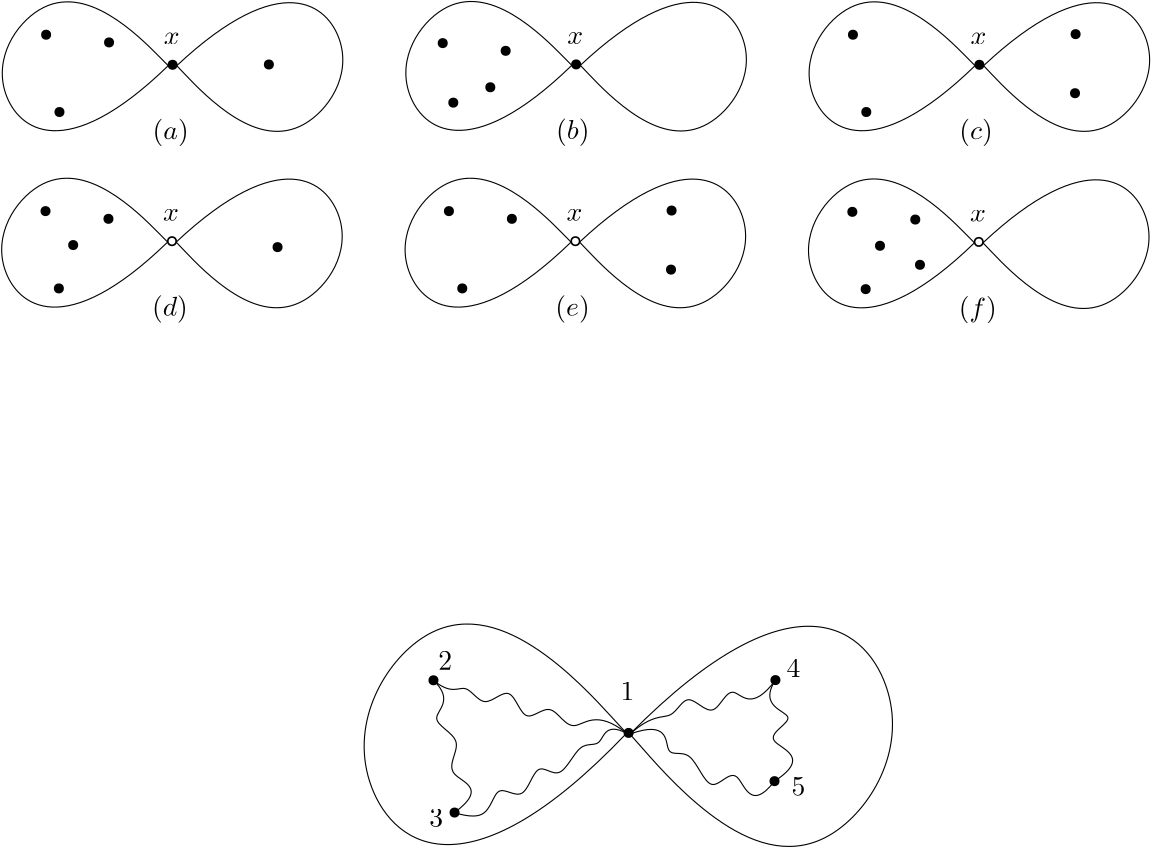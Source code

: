 <?xml version="1.0"?>
<!DOCTYPE ipe SYSTEM "ipe.dtd">
<ipe version="70218" creator="Ipe 7.2.29">
<info created="D:20250222130651" modified="D:20250222134510"/>
<ipestyle name="basic">
<symbol name="arrow/arc(spx)">
<path stroke="sym-stroke" fill="sym-stroke" pen="sym-pen">
0 0 m
-1 0.333 l
-1 -0.333 l
h
</path>
</symbol>
<symbol name="arrow/farc(spx)">
<path stroke="sym-stroke" fill="white" pen="sym-pen">
0 0 m
-1 0.333 l
-1 -0.333 l
h
</path>
</symbol>
<symbol name="arrow/ptarc(spx)">
<path stroke="sym-stroke" fill="sym-stroke" pen="sym-pen">
0 0 m
-1 0.333 l
-0.8 0 l
-1 -0.333 l
h
</path>
</symbol>
<symbol name="arrow/fptarc(spx)">
<path stroke="sym-stroke" fill="white" pen="sym-pen">
0 0 m
-1 0.333 l
-0.8 0 l
-1 -0.333 l
h
</path>
</symbol>
<symbol name="mark/circle(sx)" transformations="translations">
<path fill="sym-stroke">
0.6 0 0 0.6 0 0 e
0.4 0 0 0.4 0 0 e
</path>
</symbol>
<symbol name="mark/disk(sx)" transformations="translations">
<path fill="sym-stroke">
0.6 0 0 0.6 0 0 e
</path>
</symbol>
<symbol name="mark/fdisk(sfx)" transformations="translations">
<group>
<path fill="sym-fill">
0.5 0 0 0.5 0 0 e
</path>
<path fill="sym-stroke" fillrule="eofill">
0.6 0 0 0.6 0 0 e
0.4 0 0 0.4 0 0 e
</path>
</group>
</symbol>
<symbol name="mark/box(sx)" transformations="translations">
<path fill="sym-stroke" fillrule="eofill">
-0.6 -0.6 m
0.6 -0.6 l
0.6 0.6 l
-0.6 0.6 l
h
-0.4 -0.4 m
0.4 -0.4 l
0.4 0.4 l
-0.4 0.4 l
h
</path>
</symbol>
<symbol name="mark/square(sx)" transformations="translations">
<path fill="sym-stroke">
-0.6 -0.6 m
0.6 -0.6 l
0.6 0.6 l
-0.6 0.6 l
h
</path>
</symbol>
<symbol name="mark/fsquare(sfx)" transformations="translations">
<group>
<path fill="sym-fill">
-0.5 -0.5 m
0.5 -0.5 l
0.5 0.5 l
-0.5 0.5 l
h
</path>
<path fill="sym-stroke" fillrule="eofill">
-0.6 -0.6 m
0.6 -0.6 l
0.6 0.6 l
-0.6 0.6 l
h
-0.4 -0.4 m
0.4 -0.4 l
0.4 0.4 l
-0.4 0.4 l
h
</path>
</group>
</symbol>
<symbol name="mark/cross(sx)" transformations="translations">
<group>
<path fill="sym-stroke">
-0.43 -0.57 m
0.57 0.43 l
0.43 0.57 l
-0.57 -0.43 l
h
</path>
<path fill="sym-stroke">
-0.43 0.57 m
0.57 -0.43 l
0.43 -0.57 l
-0.57 0.43 l
h
</path>
</group>
</symbol>
<symbol name="arrow/fnormal(spx)">
<path stroke="sym-stroke" fill="white" pen="sym-pen">
0 0 m
-1 0.333 l
-1 -0.333 l
h
</path>
</symbol>
<symbol name="arrow/pointed(spx)">
<path stroke="sym-stroke" fill="sym-stroke" pen="sym-pen">
0 0 m
-1 0.333 l
-0.8 0 l
-1 -0.333 l
h
</path>
</symbol>
<symbol name="arrow/fpointed(spx)">
<path stroke="sym-stroke" fill="white" pen="sym-pen">
0 0 m
-1 0.333 l
-0.8 0 l
-1 -0.333 l
h
</path>
</symbol>
<symbol name="arrow/linear(spx)">
<path stroke="sym-stroke" pen="sym-pen">
-1 0.333 m
0 0 l
-1 -0.333 l
</path>
</symbol>
<symbol name="arrow/fdouble(spx)">
<path stroke="sym-stroke" fill="white" pen="sym-pen">
0 0 m
-1 0.333 l
-1 -0.333 l
h
-1 0 m
-2 0.333 l
-2 -0.333 l
h
</path>
</symbol>
<symbol name="arrow/double(spx)">
<path stroke="sym-stroke" fill="sym-stroke" pen="sym-pen">
0 0 m
-1 0.333 l
-1 -0.333 l
h
-1 0 m
-2 0.333 l
-2 -0.333 l
h
</path>
</symbol>
<symbol name="arrow/mid-normal(spx)">
<path stroke="sym-stroke" fill="sym-stroke" pen="sym-pen">
0.5 0 m
-0.5 0.333 l
-0.5 -0.333 l
h
</path>
</symbol>
<symbol name="arrow/mid-fnormal(spx)">
<path stroke="sym-stroke" fill="white" pen="sym-pen">
0.5 0 m
-0.5 0.333 l
-0.5 -0.333 l
h
</path>
</symbol>
<symbol name="arrow/mid-pointed(spx)">
<path stroke="sym-stroke" fill="sym-stroke" pen="sym-pen">
0.5 0 m
-0.5 0.333 l
-0.3 0 l
-0.5 -0.333 l
h
</path>
</symbol>
<symbol name="arrow/mid-fpointed(spx)">
<path stroke="sym-stroke" fill="white" pen="sym-pen">
0.5 0 m
-0.5 0.333 l
-0.3 0 l
-0.5 -0.333 l
h
</path>
</symbol>
<symbol name="arrow/mid-double(spx)">
<path stroke="sym-stroke" fill="sym-stroke" pen="sym-pen">
1 0 m
0 0.333 l
0 -0.333 l
h
0 0 m
-1 0.333 l
-1 -0.333 l
h
</path>
</symbol>
<symbol name="arrow/mid-fdouble(spx)">
<path stroke="sym-stroke" fill="white" pen="sym-pen">
1 0 m
0 0.333 l
0 -0.333 l
h
0 0 m
-1 0.333 l
-1 -0.333 l
h
</path>
</symbol>
<anglesize name="22.5 deg" value="22.5"/>
<anglesize name="30 deg" value="30"/>
<anglesize name="45 deg" value="45"/>
<anglesize name="60 deg" value="60"/>
<anglesize name="90 deg" value="90"/>
<arrowsize name="large" value="10"/>
<arrowsize name="small" value="5"/>
<arrowsize name="tiny" value="3"/>
<color name="blue" value="0 0 1"/>
<color name="brown" value="0.647 0.165 0.165"/>
<color name="darkblue" value="0 0 0.545"/>
<color name="darkcyan" value="0 0.545 0.545"/>
<color name="darkgray" value="0.663"/>
<color name="darkgreen" value="0 0.392 0"/>
<color name="darkmagenta" value="0.545 0 0.545"/>
<color name="darkorange" value="1 0.549 0"/>
<color name="darkred" value="0.545 0 0"/>
<color name="gold" value="1 0.843 0"/>
<color name="gray" value="0.745"/>
<color name="green" value="0 1 0"/>
<color name="lightblue" value="0.678 0.847 0.902"/>
<color name="lightcyan" value="0.878 1 1"/>
<color name="lightgray" value="0.827"/>
<color name="lightgreen" value="0.565 0.933 0.565"/>
<color name="lightyellow" value="1 1 0.878"/>
<color name="navy" value="0 0 0.502"/>
<color name="orange" value="1 0.647 0"/>
<color name="pink" value="1 0.753 0.796"/>
<color name="purple" value="0.627 0.125 0.941"/>
<color name="red" value="1 0 0"/>
<color name="seagreen" value="0.18 0.545 0.341"/>
<color name="turquoise" value="0.251 0.878 0.816"/>
<color name="violet" value="0.933 0.51 0.933"/>
<color name="yellow" value="1 1 0"/>
<dashstyle name="dash dot dotted" value="[4 2 1 2 1 2] 0"/>
<dashstyle name="dash dotted" value="[4 2 1 2] 0"/>
<dashstyle name="dashed" value="[4] 0"/>
<dashstyle name="dotted" value="[1 3] 0"/>
<gridsize name="10 pts (~3.5 mm)" value="10"/>
<gridsize name="14 pts (~5 mm)" value="14"/>
<gridsize name="16 pts (~6 mm)" value="16"/>
<gridsize name="20 pts (~7 mm)" value="20"/>
<gridsize name="28 pts (~10 mm)" value="28"/>
<gridsize name="32 pts (~12 mm)" value="32"/>
<gridsize name="4 pts" value="4"/>
<gridsize name="56 pts (~20 mm)" value="56"/>
<gridsize name="8 pts (~3 mm)" value="8"/>
<opacity name="10%" value="0.1"/>
<opacity name="30%" value="0.3"/>
<opacity name="50%" value="0.5"/>
<opacity name="75%" value="0.75"/>
<pen name="fat" value="1.2"/>
<pen name="heavier" value="0.8"/>
<pen name="ultrafat" value="2"/>
<symbolsize name="large" value="5"/>
<symbolsize name="small" value="2"/>
<symbolsize name="tiny" value="1.1"/>
<textsize name="Huge" value="\Huge"/>
<textsize name="LARGE" value="\LARGE"/>
<textsize name="Large" value="\Large"/>
<textsize name="footnote" value="\footnotesize"/>
<textsize name="huge" value="\huge"/>
<textsize name="large" value="\large"/>
<textsize name="script" value="\scriptsize"/>
<textsize name="small" value="\small"/>
<textsize name="tiny" value="\tiny"/>
<textstyle name="center" begin="\begin{center}" end="\end{center}"/>
<textstyle name="item" begin="\begin{itemize}\item{}" end="\end{itemize}"/>
<textstyle name="itemize" begin="\begin{itemize}" end="\end{itemize}"/>
<tiling name="falling" angle="-60" step="4" width="1"/>
<tiling name="rising" angle="30" step="4" width="1"/>
</ipestyle>
<page>
<layer name="beta"/>
<layer name="EDIT-GROUP" data="active=beta;primary=beta;locked="/>
<layer name="EDIT-GROUP*" data="active=EDIT-GROUP;primary=beta;locked=alpha,"/>
<layer name="EDIT-GROUP**" data="active=EDIT-GROUP*;primary=beta;locked=EDIT-GROUP,alpha,"/>
<layer name="EDIT-GROUP***" data="active=EDIT-GROUP**;primary=beta;locked=EDIT-GROUP,EDIT-GROUP*,alpha,"/>
<layer name="alpha"/>
<view layers="beta EDIT-GROUP EDIT-GROUP* EDIT-GROUP** EDIT-GROUP*** alpha" active="beta"/>
<group layer="beta" matrix="1 0 0 1 284.795 -139.009">
<use matrix="0.99979 -0.0204905 0.0204905 0.99979 -16.0355 2.80347" name="mark/circle(sx)" pos="128.502 784.347" size="normal" stroke="black"/>
<path matrix="0.99979 -0.0204905 0.0204905 0.99979 -14.5333 2.47629" stroke="black">
128.502 784.347 m
165.598 820.543
199.476 794.248
175.273 756.957
148.899 763.855
128.502 784.347
128.502 784.347
128.502 784.347 c
</path>
<path matrix="-0.999997 0.00247146 -0.00247146 -0.999997 257.384 1568.06" stroke="black">
128.502 784.347 m
165.598 820.543
199.476 794.248
175.273 756.957
148.899 763.855
128.502 784.347
128.502 784.347
128.502 784.347 c
</path>
<text matrix="0.99979 -0.0204905 0.0204905 0.99979 -17.4736 0.11729" transformations="translations" pos="126.542 794.314" stroke="black" type="label" width="5.694" height="4.289" depth="0" valign="baseline" style="math">x</text>
<text matrix="1 0 0 1 -7.20325 0.943639" transformations="translations" pos="128.491 756.584" stroke="black" type="label" width="13.699" height="7.473" depth="2.49" valign="baseline" style="math">(f)</text>
<use name="mark/disk(sx)" pos="82.9867 795.179" size="normal" stroke="black"/>
<use name="mark/disk(sx)" pos="105.646 792.404" size="normal" stroke="black"/>
<use name="mark/disk(sx)" pos="107.337 776.108" size="normal" stroke="black"/>
<use name="mark/disk(sx)" pos="87.7888 767.352" size="normal" stroke="black"/>
<use name="mark/disk(sx)" pos="92.9425 782.96" size="normal" stroke="black"/>
</group>
<group layer="EDIT-GROUP">
<use matrix="0.99979 -0.0204905 0.0204905 0.99979 -21.4796 -72.4412" name="mark/disk(sx)" pos="128.502 784.347" size="normal" stroke="black"/>
<path matrix="0.99979 -0.0204905 0.0204905 0.99979 -19.9776 -72.7683" stroke="black">
128.502 784.347 m
165.598 820.543
199.476 794.248
175.273 756.957
148.899 763.855
128.502 784.347
128.502 784.347
128.502 784.347 c
</path>
<path matrix="-0.999997 0.00247146 -0.00247146 -0.999997 251.939 1492.81" stroke="black">
128.502 784.347 m
165.598 820.543
199.476 794.248
175.273 756.957
148.899 763.855
128.502 784.347
128.502 784.347
128.502 784.347 c
</path>
<text matrix="0.99979 -0.0204905 0.0204905 0.99979 -22.9176 -75.1273" transformations="translations" pos="126.542 794.314" stroke="black" type="label" width="5.694" height="4.289" depth="0" valign="baseline" style="math">x</text>
<use matrix="1 0 0 1 -5.44462 -75.2446" name="mark/disk(sx)" pos="82.9867 795.179" size="normal" stroke="black"/>
<use matrix="1 0 0 1 -5.44462 -75.2446" name="mark/disk(sx)" pos="105.646 792.404" size="normal" stroke="black"/>
<use matrix="1 0 0 1 50.3984 -66.8972" name="mark/disk(sx)" pos="107.337 776.108" size="normal" stroke="black"/>
<use matrix="1 0 0 1 -5.44462 -75.2446" name="mark/disk(sx)" pos="87.7888 767.352" size="normal" stroke="black"/>
<group>
<text matrix="1 0 0 1 -12.6476 -74.301" transformations="translations" pos="128.491 756.584" stroke="black" type="label" width="13.015" height="7.473" depth="2.49" valign="baseline" style="math">(a)</text>
</group>
</group>
<use layer="EDIT-GROUP*" matrix="0.99979 -0.0204905 0.0204905 0.99979 123.805 -72.3089" name="mark/disk(sx)" pos="128.502 784.347" size="normal" stroke="black"/>
<path matrix="0.99979 -0.0204905 0.0204905 0.99979 125.307 -72.6361" stroke="black">
128.502 784.347 m
165.598 820.543
199.476 794.248
175.273 756.957
148.899 763.855
128.502 784.347
128.502 784.347
128.502 784.347 c
</path>
<path matrix="-0.999997 0.00247146 -0.00247146 -0.999997 397.224 1492.94" stroke="black">
128.502 784.347 m
165.598 820.543
199.476 794.248
175.273 756.957
148.899 763.855
128.502 784.347
128.502 784.347
128.502 784.347 c
</path>
<text matrix="0.99979 -0.0204905 0.0204905 0.99979 122.367 -74.9951" transformations="translations" pos="126.542 794.314" stroke="black" type="label" width="5.694" height="4.289" depth="0" valign="baseline" style="math">x</text>
<text matrix="1 0 0 1 132.637 -74.1687" transformations="translations" pos="128.491 756.584" stroke="black" type="label" width="12.024" height="7.473" depth="2.49" valign="baseline" style="math">(b)</text>
<use matrix="1 0 0 1 137.333 -78.2709" name="mark/disk(sx)" pos="82.9867 795.179" size="normal" stroke="black"/>
<use matrix="1 0 0 1 137.333 -78.2709" name="mark/disk(sx)" pos="105.646 792.404" size="normal" stroke="black"/>
<use matrix="1 0 0 1 130.121 -75.0922" name="mark/disk(sx)" pos="107.337 776.108" size="normal" stroke="black"/>
<use matrix="1 0 0 1 131.185 -87.4803" name="mark/disk(sx)" pos="92.9425 782.96" size="normal" stroke="black"/>
<use layer="EDIT-GROUP**" matrix="0.99979 -0.0204905 0.0204905 0.99979 268.98 -72.4412" name="mark/disk(sx)" pos="128.502 784.347" size="normal" stroke="black"/>
<path matrix="0.99979 -0.0204905 0.0204905 0.99979 270.482 -72.7683" stroke="black">
128.502 784.347 m
165.598 820.543
199.476 794.248
175.273 756.957
148.899 763.855
128.502 784.347
128.502 784.347
128.502 784.347 c
</path>
<path matrix="-0.999997 0.00247146 -0.00247146 -0.999997 542.399 1492.81" stroke="black">
128.502 784.347 m
165.598 820.543
199.476 794.248
175.273 756.957
148.899 763.855
128.502 784.347
128.502 784.347
128.502 784.347 c
</path>
<text matrix="0.99979 -0.0204905 0.0204905 0.99979 267.542 -75.1273" transformations="translations" pos="126.542 794.314" stroke="black" type="label" width="5.694" height="4.289" depth="0" valign="baseline" style="math">x</text>
<text matrix="1 0 0 1 277.812 -74.301" transformations="translations" pos="128.491 756.584" stroke="black" type="label" width="12.06" height="7.473" depth="2.49" valign="baseline" style="math">(c)</text>
<use matrix="1 0 0 1 285.015 -75.2446" name="mark/disk(sx)" pos="82.9867 795.179" size="normal" stroke="black"/>
<use matrix="1 0 0 1 340.61 -77.2296" name="mark/disk(sx)" pos="107.337 776.108" size="normal" stroke="black"/>
<use matrix="1 0 0 1 285.015 -75.2446" name="mark/disk(sx)" pos="87.7888 767.352" size="normal" stroke="black"/>
<use matrix="1 0 0 1 355.216 -62.8186" name="mark/disk(sx)" pos="92.9425 782.96" size="normal" stroke="black"/>
<use layer="EDIT-GROUP***" matrix="0.99979 -0.0204905 0.0204905 0.99979 -21.6948 -135.946" name="mark/circle(sx)" pos="128.502 784.347" size="normal" stroke="black"/>
<path matrix="0.99979 -0.0204905 0.0204905 0.99979 -20.1926 -136.273" stroke="black">
128.502 784.347 m
165.598 820.543
199.476 794.248
175.273 756.957
148.899 763.855
128.502 784.347
128.502 784.347
128.502 784.347 c
</path>
<path matrix="-0.999997 0.00247146 -0.00247146 -0.999997 251.725 1429.31" stroke="black">
128.502 784.347 m
165.598 820.543
199.476 794.248
175.273 756.957
148.899 763.855
128.502 784.347
128.502 784.347
128.502 784.347 c
</path>
<text matrix="0.99979 -0.0204905 0.0204905 0.99979 -23.1329 -138.632" transformations="translations" pos="126.542 794.314" stroke="black" type="label" width="5.694" height="4.289" depth="0" valign="baseline" style="math">x</text>
<text matrix="1 0 0 1 -12.8626 -137.806" transformations="translations" pos="128.491 756.584" stroke="black" type="label" width="12.934" height="7.473" depth="2.49" valign="baseline" style="math">(d)</text>
<use matrix="1 0 0 1 -5.65931 -138.749" name="mark/disk(sx)" pos="82.9867 795.179" size="normal" stroke="black"/>
<use matrix="1 0 0 1 -5.65931 -138.749" name="mark/disk(sx)" pos="105.646 792.404" size="normal" stroke="black"/>
<use matrix="1 0 0 1 53.522 -132.641" name="mark/disk(sx)" pos="107.337 776.108" size="normal" stroke="black"/>
<use matrix="1 0 0 1 -5.65931 -138.749" name="mark/disk(sx)" pos="87.7888 767.352" size="normal" stroke="black"/>
<use matrix="1 0 0 1 -5.65931 -138.749" name="mark/disk(sx)" pos="92.9425 782.96" size="normal" stroke="black"/>
<use matrix="0.99979 -0.0204905 0.0204905 0.99979 123.535 -135.946" name="mark/circle(sx)" pos="128.502 784.347" size="normal" stroke="black"/>
<path matrix="0.99979 -0.0204905 0.0204905 0.99979 125.037 -136.273" stroke="black">
128.502 784.347 m
165.598 820.543
199.476 794.248
175.273 756.957
148.899 763.855
128.502 784.347
128.502 784.347
128.502 784.347 c
</path>
<path matrix="-0.999997 0.00247146 -0.00247146 -0.999997 396.954 1429.31" stroke="black">
128.502 784.347 m
165.598 820.543
199.476 794.248
175.273 756.957
148.899 763.855
128.502 784.347
128.502 784.347
128.502 784.347 c
</path>
<text matrix="0.99979 -0.0204905 0.0204905 0.99979 122.097 -138.632" transformations="translations" pos="126.542 794.314" stroke="black" type="label" width="5.694" height="4.289" depth="0" valign="baseline" style="math">x</text>
<text matrix="1 0 0 1 132.367 -137.806" transformations="translations" pos="128.491 756.584" stroke="black" type="label" width="12.388" height="7.473" depth="2.49" valign="baseline" style="math">(e)</text>
<use matrix="1 0 0 1 139.57 -138.749" name="mark/disk(sx)" pos="82.9867 795.179" size="normal" stroke="black"/>
<use matrix="1 0 0 1 139.57 -138.749" name="mark/disk(sx)" pos="105.646 792.404" size="normal" stroke="black"/>
<use matrix="1 0 0 1 195.165 -140.734" name="mark/disk(sx)" pos="107.337 776.108" size="normal" stroke="black"/>
<use matrix="1 0 0 1 139.57 -138.749" name="mark/disk(sx)" pos="87.7888 767.352" size="normal" stroke="black"/>
<use matrix="1 0 0 1 209.772 -126.323" name="mark/disk(sx)" pos="92.9425 782.96" size="normal" stroke="black"/>
<use layer="beta" matrix="1.58091 -0.0350629 0.0324005 1.71082 58.6647 -868.787" name="mark/disk(sx)" pos="128.502 784.347" size="normal" stroke="black"/>
<path matrix="1.58091 -0.0350629 0.0324005 1.71082 59.1475 -869.209" stroke="black">
128.502 784.347 m
165.598 820.543
199.476 794.248
175.273 756.957
148.899 763.855
128.502 784.347
128.502 784.347
128.502 784.347 c
</path>
<path matrix="-1.58124 0.0042291 -0.00390798 -1.71117 492.752 1810.06" stroke="black">
128.502 784.347 m
165.598 820.543
199.476 794.248
175.273 756.957
148.899 763.855
128.502 784.347
128.502 784.347
128.502 784.347 c
</path>
<text matrix="1.58091 -0.0350629 0.0324005 1.71082 58.5639 -874.128" transformations="translations" pos="126.542 794.314" stroke="black" type="label" width="4.981" height="6.42" depth="0" valign="baseline" style="math">1</text>
<use matrix="1.58125 0 0 1.71118 85.7652 -873.162" name="mark/disk(sx)" pos="82.9867 795.179" size="normal" stroke="black"/>
<use matrix="1.58125 0 0 1.71118 170.037 -876.843" name="mark/disk(sx)" pos="107.337 776.108" size="normal" stroke="black"/>
<use matrix="1.58125 0 0 1.71118 85.7652 -873.162" name="mark/disk(sx)" pos="87.7888 767.352" size="normal" stroke="black"/>
<use matrix="1.58125 0 0 1.71118 193.133 -852.183" name="mark/disk(sx)" pos="92.9425 782.96" size="normal" stroke="black"/>
<text matrix="1.58125 0 0 1.71118 -110.342 -374.638" transformations="translations" pos="208.124 506.047" stroke="black" type="label" width="4.981" height="6.42" depth="0" valign="baseline" style="math">2</text>
<text matrix="1.58125 0 0 1.71118 -113.66 -431.251" transformations="translations" pos="208.124 506.047" stroke="black" type="label" width="4.981" height="6.42" depth="0" valign="baseline" style="math">3</text>
<path matrix="1.58125 0 0 1.71118 -98.5102 -375.538" stroke="black">
199.525 504.371 m
204.274 500.175
196.355 496.119
207.923 492.075
199.901 483.897
211.983 481.792
204.327 476.544 c
</path>
<path matrix="1.58125 0 0 1.71118 -98.5102 -375.538" stroke="black">
204.327 476.544 m
204.327 476.544
212.192 473.867
213.541 483.553
220.293 477.958
222.937 488.22
228.397 482.45
232.912 492.174
237.954 489.561
238.787 495.534
243.482 493.219 c
</path>
<path matrix="1.58125 0 0 1.71118 -98.5102 -375.538" stroke="black">
243.482 493.219 m
236.649 498.37
230.979 491.61
226.399 500.828
220.097 494.14
217.31 504.361
210.939 497.578
206.904 504.65
203.538 501.249
199.525 504.371 c
</path>
<path matrix="1.58125 0 0 1.71118 -102.148 -375.822" stroke="black">
279.47 483.315 m
273.98 476.706
271.348 488.861
264.832 478.955
260.533 491.161
253.802 487.089
255.368 496.193
246.552 493.217 c
</path>
<path matrix="1.58125 0 0 1.71118 -102.148 -375.822" stroke="black">
279.682 504.578 m
274.241 497.721
269.556 505.767
265.873 495.305
259.426 502.953
256.368 495.548
251.735 497.493
246.552 493.217 c
</path>
<path matrix="1.58125 0 0 1.71118 -102.148 -375.822" stroke="black">
279.47 483.315 m
288.127 488.466
273.203 491.742
287.987 497.295
275.813 499.091
279.682 504.578 c
</path>
<text matrix="1 0 0 1 -6.28898 -2.09943" transformations="translations" pos="350.396 490.773" stroke="black" type="label" width="4.981" height="6.42" depth="0" valign="baseline" style="math">4</text>
<text matrix="1 0 0 1 -7.22244 -0.432907" transformations="translations" pos="353.091 446.372" stroke="black" type="label" width="4.981" height="6.42" depth="0" valign="baseline" style="math">5</text>
</page>
</ipe>
